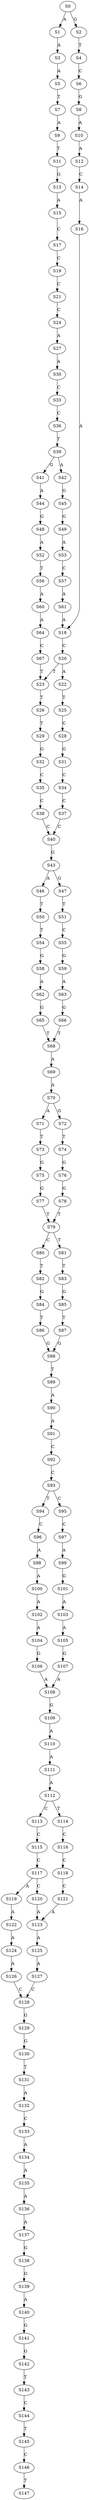 strict digraph  {
	S0 -> S1 [ label = A ];
	S0 -> S2 [ label = G ];
	S1 -> S3 [ label = A ];
	S2 -> S4 [ label = T ];
	S3 -> S5 [ label = A ];
	S4 -> S6 [ label = C ];
	S5 -> S7 [ label = T ];
	S6 -> S8 [ label = G ];
	S7 -> S9 [ label = A ];
	S8 -> S10 [ label = A ];
	S9 -> S11 [ label = T ];
	S10 -> S12 [ label = A ];
	S11 -> S13 [ label = G ];
	S12 -> S14 [ label = C ];
	S13 -> S15 [ label = A ];
	S14 -> S16 [ label = A ];
	S15 -> S17 [ label = C ];
	S16 -> S18 [ label = A ];
	S17 -> S19 [ label = C ];
	S18 -> S20 [ label = C ];
	S19 -> S21 [ label = C ];
	S20 -> S22 [ label = A ];
	S20 -> S23 [ label = T ];
	S21 -> S24 [ label = C ];
	S22 -> S25 [ label = T ];
	S23 -> S26 [ label = T ];
	S24 -> S27 [ label = A ];
	S25 -> S28 [ label = C ];
	S26 -> S29 [ label = T ];
	S27 -> S30 [ label = A ];
	S28 -> S31 [ label = G ];
	S29 -> S32 [ label = G ];
	S30 -> S33 [ label = C ];
	S31 -> S34 [ label = C ];
	S32 -> S35 [ label = C ];
	S33 -> S36 [ label = C ];
	S34 -> S37 [ label = C ];
	S35 -> S38 [ label = C ];
	S36 -> S39 [ label = T ];
	S37 -> S40 [ label = C ];
	S38 -> S40 [ label = C ];
	S39 -> S41 [ label = G ];
	S39 -> S42 [ label = A ];
	S40 -> S43 [ label = G ];
	S41 -> S44 [ label = A ];
	S42 -> S45 [ label = G ];
	S43 -> S46 [ label = A ];
	S43 -> S47 [ label = G ];
	S44 -> S48 [ label = G ];
	S45 -> S49 [ label = G ];
	S46 -> S50 [ label = T ];
	S47 -> S51 [ label = T ];
	S48 -> S52 [ label = A ];
	S49 -> S53 [ label = A ];
	S50 -> S54 [ label = T ];
	S51 -> S55 [ label = C ];
	S52 -> S56 [ label = T ];
	S53 -> S57 [ label = C ];
	S54 -> S58 [ label = G ];
	S55 -> S59 [ label = G ];
	S56 -> S60 [ label = A ];
	S57 -> S61 [ label = A ];
	S58 -> S62 [ label = A ];
	S59 -> S63 [ label = A ];
	S60 -> S64 [ label = A ];
	S61 -> S18 [ label = A ];
	S62 -> S65 [ label = G ];
	S63 -> S66 [ label = G ];
	S64 -> S67 [ label = C ];
	S65 -> S68 [ label = T ];
	S66 -> S68 [ label = T ];
	S67 -> S23 [ label = T ];
	S68 -> S69 [ label = A ];
	S69 -> S70 [ label = A ];
	S70 -> S71 [ label = A ];
	S70 -> S72 [ label = G ];
	S71 -> S73 [ label = T ];
	S72 -> S74 [ label = T ];
	S73 -> S75 [ label = G ];
	S74 -> S76 [ label = G ];
	S75 -> S77 [ label = G ];
	S76 -> S78 [ label = G ];
	S77 -> S79 [ label = T ];
	S78 -> S79 [ label = T ];
	S79 -> S80 [ label = C ];
	S79 -> S81 [ label = T ];
	S80 -> S82 [ label = T ];
	S81 -> S83 [ label = T ];
	S82 -> S84 [ label = G ];
	S83 -> S85 [ label = G ];
	S84 -> S86 [ label = T ];
	S85 -> S87 [ label = T ];
	S86 -> S88 [ label = G ];
	S87 -> S88 [ label = G ];
	S88 -> S89 [ label = T ];
	S89 -> S90 [ label = A ];
	S90 -> S91 [ label = A ];
	S91 -> S92 [ label = C ];
	S92 -> S93 [ label = C ];
	S93 -> S94 [ label = T ];
	S93 -> S95 [ label = C ];
	S94 -> S96 [ label = C ];
	S95 -> S97 [ label = C ];
	S96 -> S98 [ label = A ];
	S97 -> S99 [ label = A ];
	S98 -> S100 [ label = A ];
	S99 -> S101 [ label = G ];
	S100 -> S102 [ label = A ];
	S101 -> S103 [ label = A ];
	S102 -> S104 [ label = A ];
	S103 -> S105 [ label = A ];
	S104 -> S106 [ label = G ];
	S105 -> S107 [ label = G ];
	S106 -> S108 [ label = A ];
	S107 -> S108 [ label = A ];
	S108 -> S109 [ label = G ];
	S109 -> S110 [ label = A ];
	S110 -> S111 [ label = A ];
	S111 -> S112 [ label = A ];
	S112 -> S113 [ label = C ];
	S112 -> S114 [ label = T ];
	S113 -> S115 [ label = C ];
	S114 -> S116 [ label = C ];
	S115 -> S117 [ label = C ];
	S116 -> S118 [ label = C ];
	S117 -> S119 [ label = A ];
	S117 -> S120 [ label = C ];
	S118 -> S121 [ label = C ];
	S119 -> S122 [ label = A ];
	S120 -> S123 [ label = A ];
	S121 -> S123 [ label = A ];
	S122 -> S124 [ label = A ];
	S123 -> S125 [ label = A ];
	S124 -> S126 [ label = A ];
	S125 -> S127 [ label = A ];
	S126 -> S128 [ label = C ];
	S127 -> S128 [ label = C ];
	S128 -> S129 [ label = G ];
	S129 -> S130 [ label = G ];
	S130 -> S131 [ label = T ];
	S131 -> S132 [ label = A ];
	S132 -> S133 [ label = C ];
	S133 -> S134 [ label = A ];
	S134 -> S135 [ label = A ];
	S135 -> S136 [ label = A ];
	S136 -> S137 [ label = A ];
	S137 -> S138 [ label = G ];
	S138 -> S139 [ label = G ];
	S139 -> S140 [ label = A ];
	S140 -> S141 [ label = G ];
	S141 -> S142 [ label = G ];
	S142 -> S143 [ label = T ];
	S143 -> S144 [ label = C ];
	S144 -> S145 [ label = T ];
	S145 -> S146 [ label = C ];
	S146 -> S147 [ label = T ];
}
